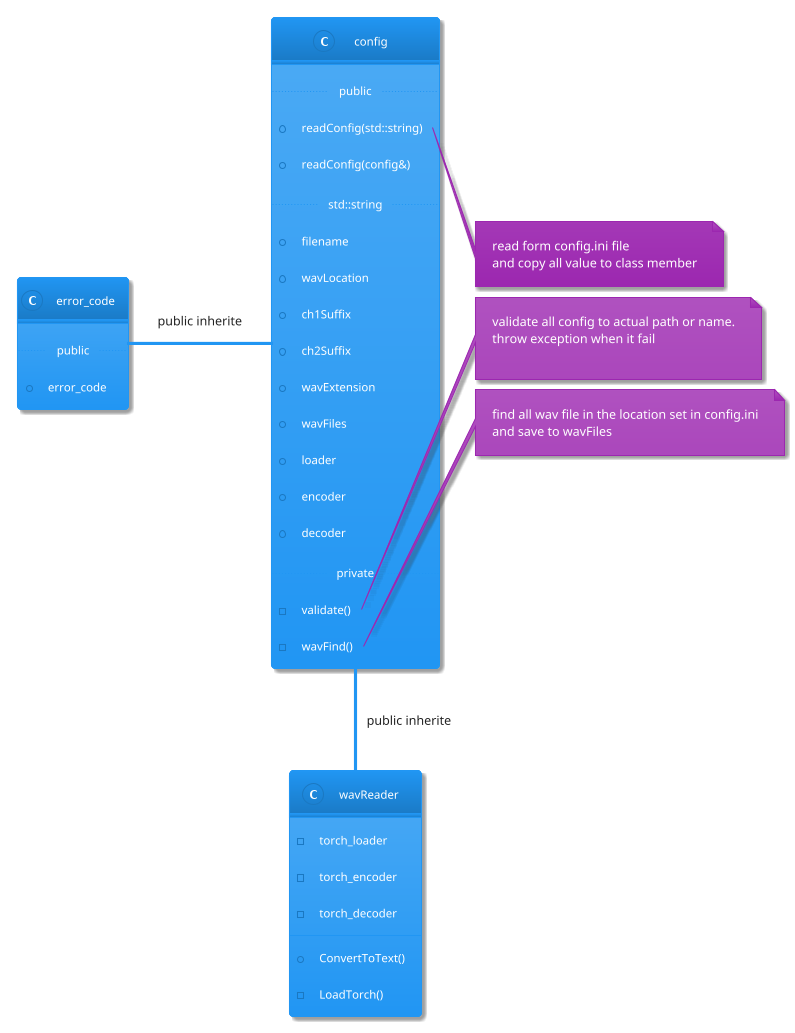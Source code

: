 @startuml wav2text class
!theme materia

    class config{
        .. public ..
        + readConfig(std::string)
        + readConfig(config&)
        .. std::string ..
        + filename
        + wavLocation
        + ch1Suffix
        + ch2Suffix
        + wavExtension
        + wavFiles
        + loader
        + encoder
        + decoder
        .. private ..
        - validate()
        - wavFind()
    }

    note right of config::readConfig(std::string)
        read form config.ini file
        and copy all value to class member
    end note

    note right of config::validate()
        validate all config to actual path or name.
        throw exception when it fail

    end note

    note right of config::wavFind()
        find all wav file in the location set in config.ini
        and save to wavFiles
    end note


    class error_code{
        .. public ..
        + error_code
    }

    error_code - config : public inherite

    class wavReader {
        + ConvertToText()
        - LoadTorch()
        - torch_loader
        - torch_encoder
        - torch_decoder
    }

    config -- wavReader : public inherite

@enduml